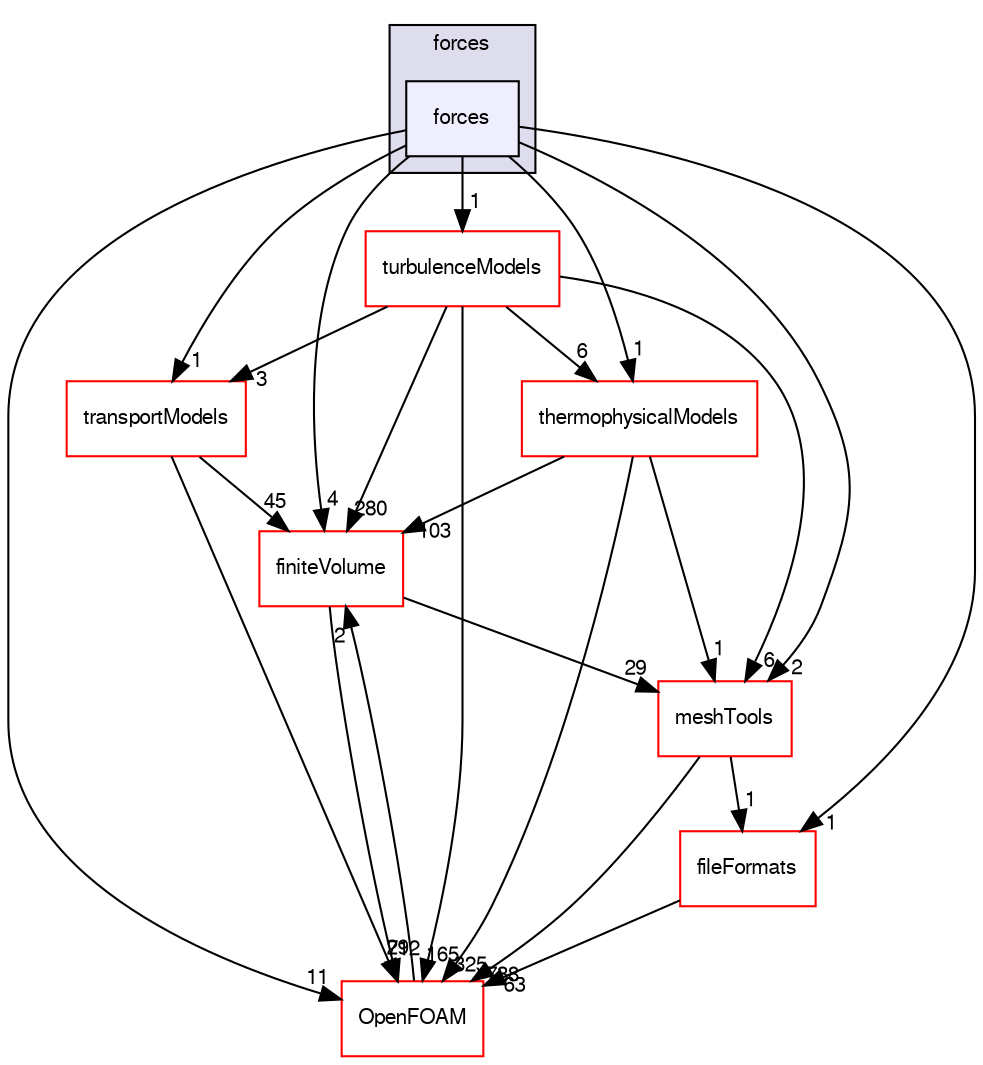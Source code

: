 digraph "src/postProcessing/functionObjects/forces/forces" {
  bgcolor=transparent;
  compound=true
  node [ fontsize="10", fontname="FreeSans"];
  edge [ labelfontsize="10", labelfontname="FreeSans"];
  subgraph clusterdir_a19a54c8c5640a4bc0eca585ac0ed5cc {
    graph [ bgcolor="#ddddee", pencolor="black", label="forces" fontname="FreeSans", fontsize="10", URL="dir_a19a54c8c5640a4bc0eca585ac0ed5cc.html"]
  dir_e58326d73578da813b0de2fb97bdb571 [shape=box, label="forces", style="filled", fillcolor="#eeeeff", pencolor="black", URL="dir_e58326d73578da813b0de2fb97bdb571.html"];
  }
  dir_9bd15774b555cf7259a6fa18f99fe99b [shape=box label="finiteVolume" color="red" URL="dir_9bd15774b555cf7259a6fa18f99fe99b.html"];
  dir_604b7f26b18c71c10608664ec90f1bf2 [shape=box label="turbulenceModels" color="red" URL="dir_604b7f26b18c71c10608664ec90f1bf2.html"];
  dir_ae30ad0bef50cf391b24c614251bb9fd [shape=box label="meshTools" color="red" URL="dir_ae30ad0bef50cf391b24c614251bb9fd.html"];
  dir_b05602f37bb521a7142c0a3e200b5f35 [shape=box label="fileFormats" color="red" URL="dir_b05602f37bb521a7142c0a3e200b5f35.html"];
  dir_2778d089ec5c4f66810b11f753867003 [shape=box label="thermophysicalModels" color="red" URL="dir_2778d089ec5c4f66810b11f753867003.html"];
  dir_c5473ff19b20e6ec4dfe5c310b3778a8 [shape=box label="OpenFOAM" color="red" URL="dir_c5473ff19b20e6ec4dfe5c310b3778a8.html"];
  dir_9415e59289a6feeb24164dafa70a594f [shape=box label="transportModels" color="red" URL="dir_9415e59289a6feeb24164dafa70a594f.html"];
  dir_9bd15774b555cf7259a6fa18f99fe99b->dir_ae30ad0bef50cf391b24c614251bb9fd [headlabel="29", labeldistance=1.5 headhref="dir_000749_001586.html"];
  dir_9bd15774b555cf7259a6fa18f99fe99b->dir_c5473ff19b20e6ec4dfe5c310b3778a8 [headlabel="712", labeldistance=1.5 headhref="dir_000749_001732.html"];
  dir_604b7f26b18c71c10608664ec90f1bf2->dir_9bd15774b555cf7259a6fa18f99fe99b [headlabel="280", labeldistance=1.5 headhref="dir_000594_000749.html"];
  dir_604b7f26b18c71c10608664ec90f1bf2->dir_ae30ad0bef50cf391b24c614251bb9fd [headlabel="6", labeldistance=1.5 headhref="dir_000594_001586.html"];
  dir_604b7f26b18c71c10608664ec90f1bf2->dir_2778d089ec5c4f66810b11f753867003 [headlabel="6", labeldistance=1.5 headhref="dir_000594_001070.html"];
  dir_604b7f26b18c71c10608664ec90f1bf2->dir_c5473ff19b20e6ec4dfe5c310b3778a8 [headlabel="165", labeldistance=1.5 headhref="dir_000594_001732.html"];
  dir_604b7f26b18c71c10608664ec90f1bf2->dir_9415e59289a6feeb24164dafa70a594f [headlabel="3", labeldistance=1.5 headhref="dir_000594_000763.html"];
  dir_ae30ad0bef50cf391b24c614251bb9fd->dir_b05602f37bb521a7142c0a3e200b5f35 [headlabel="1", labeldistance=1.5 headhref="dir_001586_000736.html"];
  dir_ae30ad0bef50cf391b24c614251bb9fd->dir_c5473ff19b20e6ec4dfe5c310b3778a8 [headlabel="738", labeldistance=1.5 headhref="dir_001586_001732.html"];
  dir_b05602f37bb521a7142c0a3e200b5f35->dir_c5473ff19b20e6ec4dfe5c310b3778a8 [headlabel="63", labeldistance=1.5 headhref="dir_000736_001732.html"];
  dir_2778d089ec5c4f66810b11f753867003->dir_9bd15774b555cf7259a6fa18f99fe99b [headlabel="103", labeldistance=1.5 headhref="dir_001070_000749.html"];
  dir_2778d089ec5c4f66810b11f753867003->dir_ae30ad0bef50cf391b24c614251bb9fd [headlabel="1", labeldistance=1.5 headhref="dir_001070_001586.html"];
  dir_2778d089ec5c4f66810b11f753867003->dir_c5473ff19b20e6ec4dfe5c310b3778a8 [headlabel="325", labeldistance=1.5 headhref="dir_001070_001732.html"];
  dir_e58326d73578da813b0de2fb97bdb571->dir_9bd15774b555cf7259a6fa18f99fe99b [headlabel="4", labeldistance=1.5 headhref="dir_002315_000749.html"];
  dir_e58326d73578da813b0de2fb97bdb571->dir_604b7f26b18c71c10608664ec90f1bf2 [headlabel="1", labeldistance=1.5 headhref="dir_002315_000594.html"];
  dir_e58326d73578da813b0de2fb97bdb571->dir_ae30ad0bef50cf391b24c614251bb9fd [headlabel="2", labeldistance=1.5 headhref="dir_002315_001586.html"];
  dir_e58326d73578da813b0de2fb97bdb571->dir_b05602f37bb521a7142c0a3e200b5f35 [headlabel="1", labeldistance=1.5 headhref="dir_002315_000736.html"];
  dir_e58326d73578da813b0de2fb97bdb571->dir_2778d089ec5c4f66810b11f753867003 [headlabel="1", labeldistance=1.5 headhref="dir_002315_001070.html"];
  dir_e58326d73578da813b0de2fb97bdb571->dir_c5473ff19b20e6ec4dfe5c310b3778a8 [headlabel="11", labeldistance=1.5 headhref="dir_002315_001732.html"];
  dir_e58326d73578da813b0de2fb97bdb571->dir_9415e59289a6feeb24164dafa70a594f [headlabel="1", labeldistance=1.5 headhref="dir_002315_000763.html"];
  dir_c5473ff19b20e6ec4dfe5c310b3778a8->dir_9bd15774b555cf7259a6fa18f99fe99b [headlabel="2", labeldistance=1.5 headhref="dir_001732_000749.html"];
  dir_9415e59289a6feeb24164dafa70a594f->dir_9bd15774b555cf7259a6fa18f99fe99b [headlabel="45", labeldistance=1.5 headhref="dir_000763_000749.html"];
  dir_9415e59289a6feeb24164dafa70a594f->dir_c5473ff19b20e6ec4dfe5c310b3778a8 [headlabel="29", labeldistance=1.5 headhref="dir_000763_001732.html"];
}
